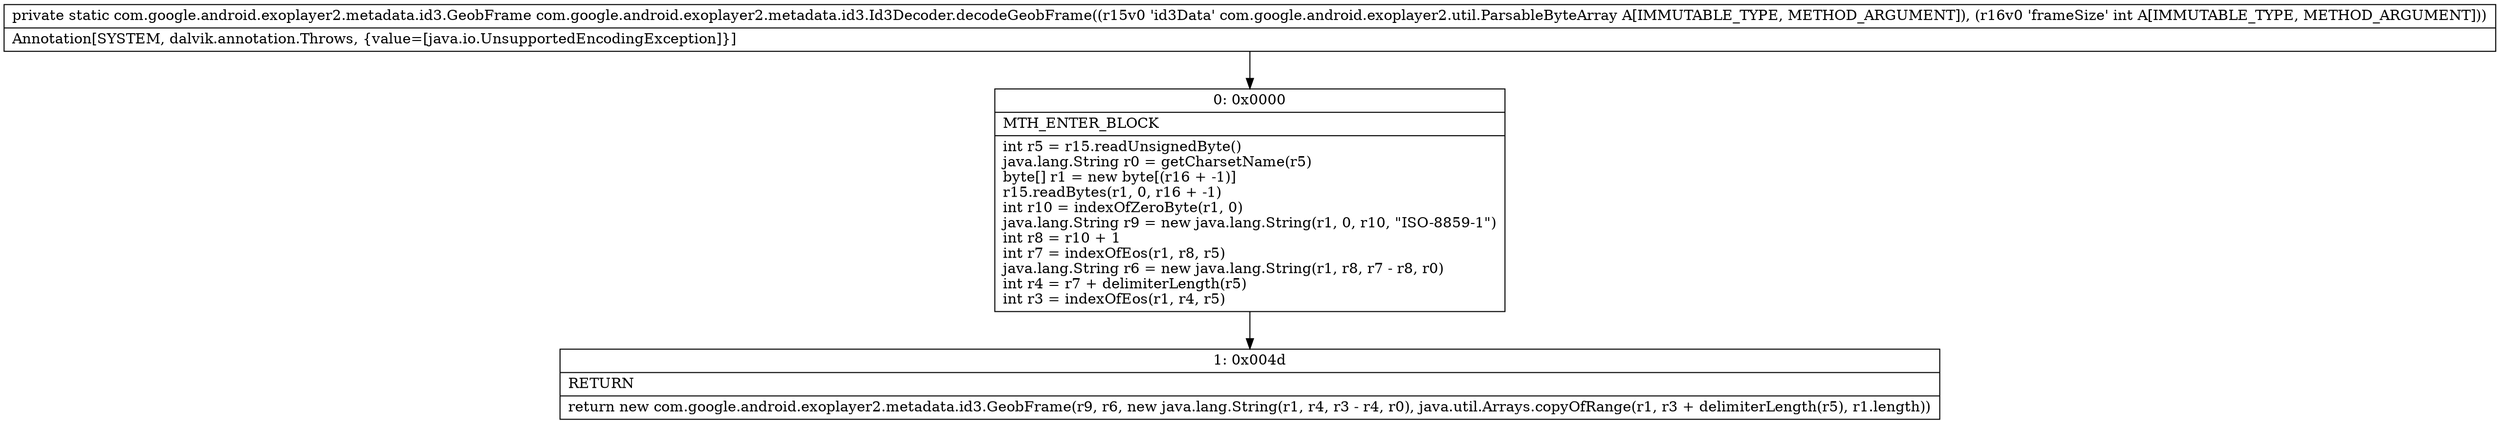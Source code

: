 digraph "CFG forcom.google.android.exoplayer2.metadata.id3.Id3Decoder.decodeGeobFrame(Lcom\/google\/android\/exoplayer2\/util\/ParsableByteArray;I)Lcom\/google\/android\/exoplayer2\/metadata\/id3\/GeobFrame;" {
Node_0 [shape=record,label="{0\:\ 0x0000|MTH_ENTER_BLOCK\l|int r5 = r15.readUnsignedByte()\ljava.lang.String r0 = getCharsetName(r5)\lbyte[] r1 = new byte[(r16 + \-1)]\lr15.readBytes(r1, 0, r16 + \-1)\lint r10 = indexOfZeroByte(r1, 0)\ljava.lang.String r9 = new java.lang.String(r1, 0, r10, \"ISO\-8859\-1\")\lint r8 = r10 + 1\lint r7 = indexOfEos(r1, r8, r5)\ljava.lang.String r6 = new java.lang.String(r1, r8, r7 \- r8, r0)\lint r4 = r7 + delimiterLength(r5)\lint r3 = indexOfEos(r1, r4, r5)\l}"];
Node_1 [shape=record,label="{1\:\ 0x004d|RETURN\l|return new com.google.android.exoplayer2.metadata.id3.GeobFrame(r9, r6, new java.lang.String(r1, r4, r3 \- r4, r0), java.util.Arrays.copyOfRange(r1, r3 + delimiterLength(r5), r1.length))\l}"];
MethodNode[shape=record,label="{private static com.google.android.exoplayer2.metadata.id3.GeobFrame com.google.android.exoplayer2.metadata.id3.Id3Decoder.decodeGeobFrame((r15v0 'id3Data' com.google.android.exoplayer2.util.ParsableByteArray A[IMMUTABLE_TYPE, METHOD_ARGUMENT]), (r16v0 'frameSize' int A[IMMUTABLE_TYPE, METHOD_ARGUMENT]))  | Annotation[SYSTEM, dalvik.annotation.Throws, \{value=[java.io.UnsupportedEncodingException]\}]\l}"];
MethodNode -> Node_0;
Node_0 -> Node_1;
}

